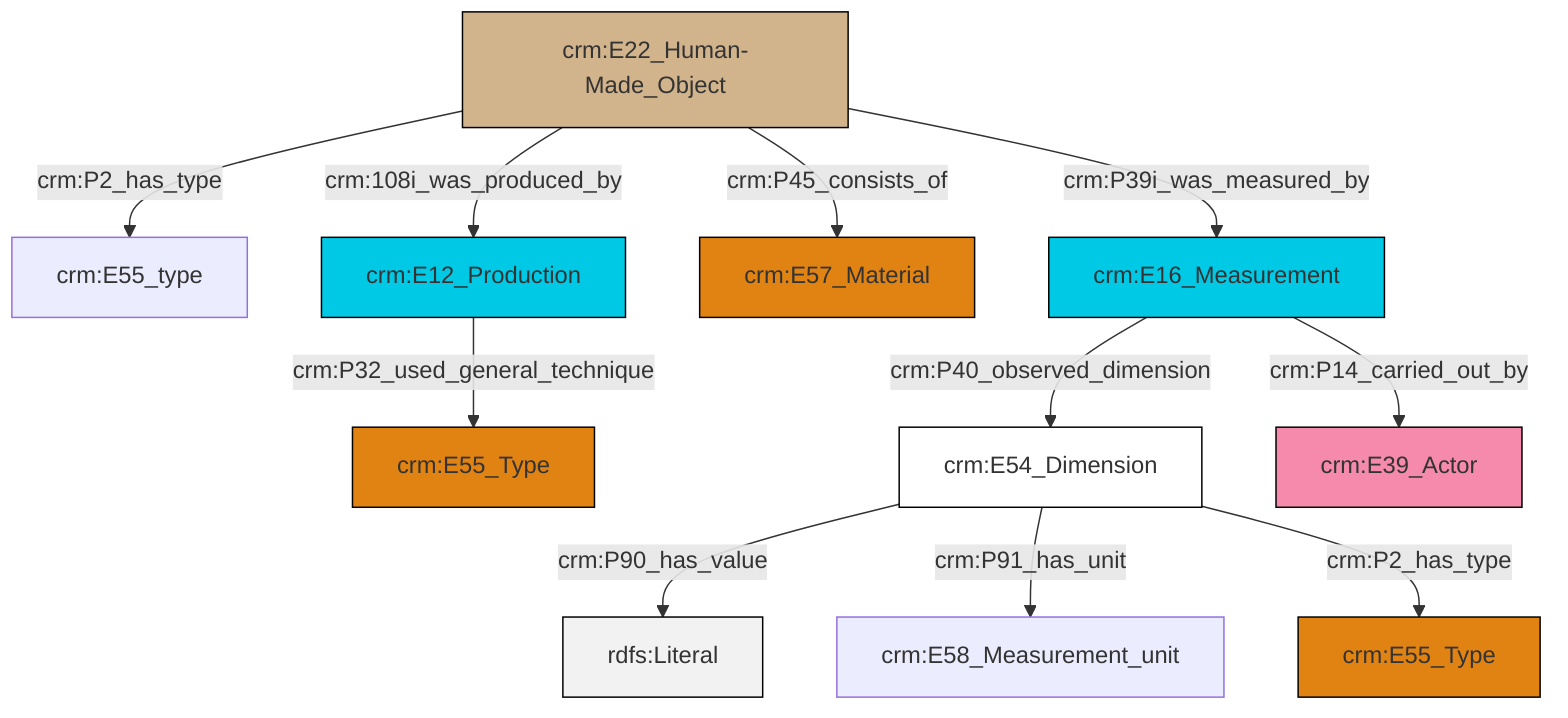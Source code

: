 graph TD
classDef Literal fill:#f2f2f2,stroke:#000000;
classDef CRM_Entity fill:#FFFFFF,stroke:#000000;
classDef Temporal_Entity fill:#00C9E6, stroke:#000000;
classDef Type fill:#E18312, stroke:#000000;
classDef Time-Span fill:#2C9C91, stroke:#000000;
classDef Appellation fill:#FFEB7F, stroke:#000000;
classDef Place fill:#008836, stroke:#000000;
classDef Persistent_Item fill:#B266B2, stroke:#000000;
classDef Conceptual_Object fill:#FFD700, stroke:#000000;
classDef Physical_Thing fill:#D2B48C, stroke:#000000;
classDef Actor fill:#f58aad, stroke:#000000;
classDef PC_Classes fill:#4ce600, stroke:#000000;
classDef Multi fill:#cccccc,stroke:#000000;

0["crm:E22_Human-Made_Object"]:::Physical_Thing -->|crm:P2_has_type| 1["crm:E55_type"]:::Default
0["crm:E22_Human-Made_Object"]:::Physical_Thing -->|crm:P39i_was_measured_by| 5["crm:E16_Measurement"]:::Temporal_Entity
6["crm:E54_Dimension"]:::CRM_Entity -->|crm:P90_has_value| 7[rdfs:Literal]:::Literal
5["crm:E16_Measurement"]:::Temporal_Entity -->|crm:P40_observed_dimension| 6["crm:E54_Dimension"]:::CRM_Entity
0["crm:E22_Human-Made_Object"]:::Physical_Thing -->|crm:P45_consists_of| 9["crm:E57_Material"]:::Type
0["crm:E22_Human-Made_Object"]:::Physical_Thing -->|crm:108i_was_produced_by| 11["crm:E12_Production"]:::Temporal_Entity
6["crm:E54_Dimension"]:::CRM_Entity -->|crm:P91_has_unit| 16["crm:E58_Measurement_unit"]:::Default
11["crm:E12_Production"]:::Temporal_Entity -->|crm:P32_used_general_technique| 2["crm:E55_Type"]:::Type
6["crm:E54_Dimension"]:::CRM_Entity -->|crm:P2_has_type| 13["crm:E55_Type"]:::Type
5["crm:E16_Measurement"]:::Temporal_Entity -->|crm:P14_carried_out_by| 17["crm:E39_Actor"]:::Actor